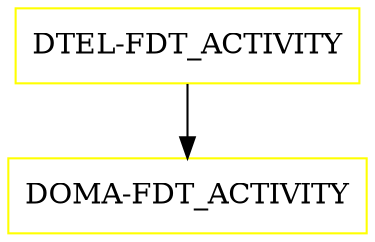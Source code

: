 digraph G {
  "DTEL-FDT_ACTIVITY" [shape=box,color=yellow];
  "DOMA-FDT_ACTIVITY" [shape=box,color=yellow,URL="./DOMA_FDT_ACTIVITY.html"];
  "DTEL-FDT_ACTIVITY" -> "DOMA-FDT_ACTIVITY";
}
